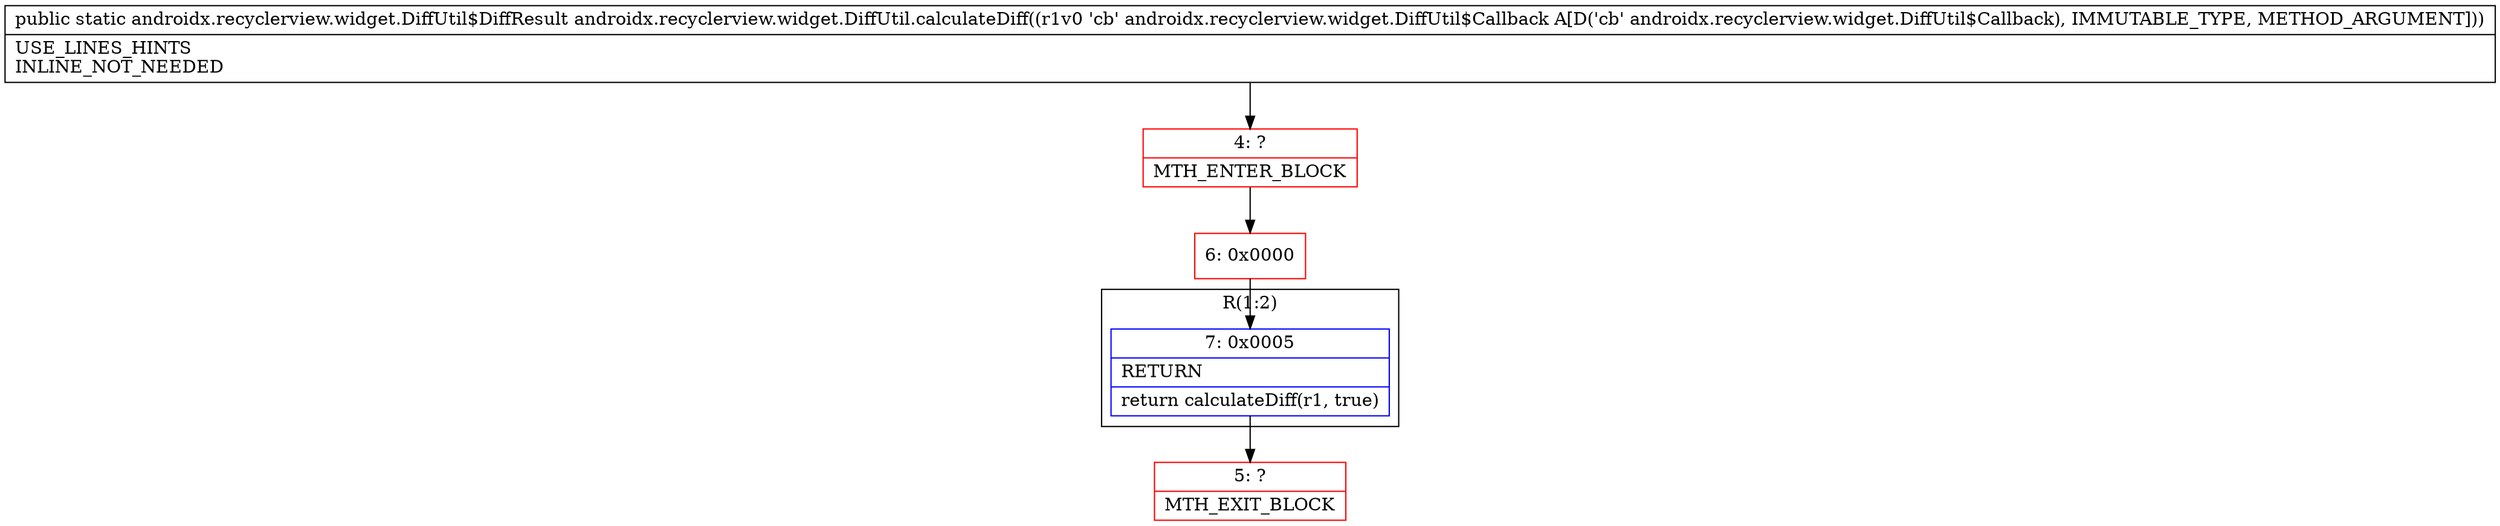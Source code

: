 digraph "CFG forandroidx.recyclerview.widget.DiffUtil.calculateDiff(Landroidx\/recyclerview\/widget\/DiffUtil$Callback;)Landroidx\/recyclerview\/widget\/DiffUtil$DiffResult;" {
subgraph cluster_Region_503295205 {
label = "R(1:2)";
node [shape=record,color=blue];
Node_7 [shape=record,label="{7\:\ 0x0005|RETURN\l|return calculateDiff(r1, true)\l}"];
}
Node_4 [shape=record,color=red,label="{4\:\ ?|MTH_ENTER_BLOCK\l}"];
Node_6 [shape=record,color=red,label="{6\:\ 0x0000}"];
Node_5 [shape=record,color=red,label="{5\:\ ?|MTH_EXIT_BLOCK\l}"];
MethodNode[shape=record,label="{public static androidx.recyclerview.widget.DiffUtil$DiffResult androidx.recyclerview.widget.DiffUtil.calculateDiff((r1v0 'cb' androidx.recyclerview.widget.DiffUtil$Callback A[D('cb' androidx.recyclerview.widget.DiffUtil$Callback), IMMUTABLE_TYPE, METHOD_ARGUMENT]))  | USE_LINES_HINTS\lINLINE_NOT_NEEDED\l}"];
MethodNode -> Node_4;Node_7 -> Node_5;
Node_4 -> Node_6;
Node_6 -> Node_7;
}

